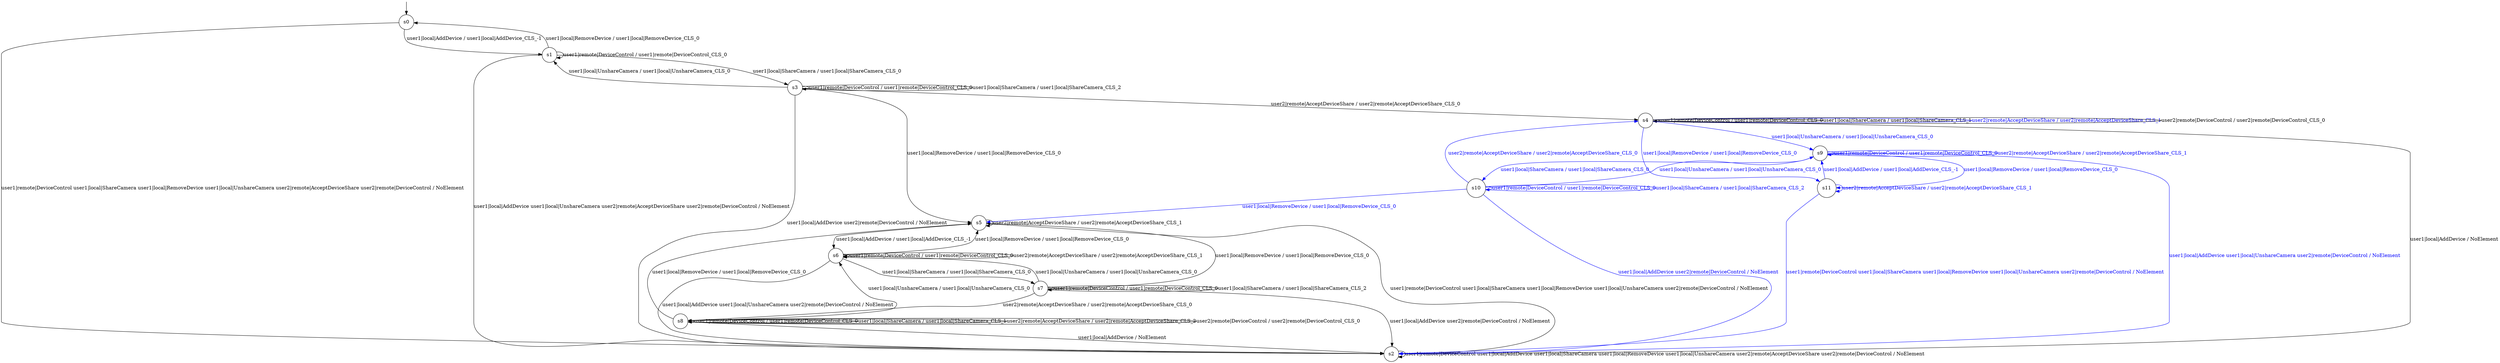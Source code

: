 digraph g {

	s0 [shape="circle" label="s0"];
	s1 [shape="circle" label="s1"];
	s2 [shape="circle" label="s2"];
	s3 [shape="circle" label="s3"];
	s4 [shape="circle" label="s4"];
	s5 [shape="circle" label="s5"];
	s6 [shape="circle" label="s6"];
	s7 [shape="circle" label="s7"];
	s8 [shape="circle" label="s8"];
	s9 [shape="circle" label="s9"];
	s10 [shape="circle" label="s10"];
	s11 [shape="circle" label="s11"];
	s0 -> s2 [label="user1|remote|DeviceControl user1|local|ShareCamera user1|local|RemoveDevice user1|local|UnshareCamera user2|remote|AcceptDeviceShare user2|remote|DeviceControl / NoElement", color="black", fontcolor="black"];
	s0 -> s1 [label="user1|local|AddDevice / user1|local|AddDevice_CLS_-1", color="black", fontcolor="black"];
	s1 -> s1 [label="user1|remote|DeviceControl / user1|remote|DeviceControl_CLS_0", color="black", fontcolor="black"];
	s1 -> s2 [label="user1|local|AddDevice user1|local|UnshareCamera user2|remote|AcceptDeviceShare user2|remote|DeviceControl / NoElement", color="black", fontcolor="black"];
	s1 -> s3 [label="user1|local|ShareCamera / user1|local|ShareCamera_CLS_0", color="black", fontcolor="black"];
	s1 -> s0 [label="user1|local|RemoveDevice / user1|local|RemoveDevice_CLS_0", color="black", fontcolor="black"];
	s2 -> s2 [label="user1|remote|DeviceControl user1|local|AddDevice user1|local|ShareCamera user1|local|RemoveDevice user1|local|UnshareCamera user2|remote|AcceptDeviceShare user2|remote|DeviceControl / NoElement", color="black", fontcolor="black"];
	s3 -> s3 [label="user1|remote|DeviceControl / user1|remote|DeviceControl_CLS_0", color="black", fontcolor="black"];
	s3 -> s3 [label="user1|local|ShareCamera / user1|local|ShareCamera_CLS_2", color="black", fontcolor="black"];
	s3 -> s2 [label="user1|local|AddDevice user2|remote|DeviceControl / NoElement", color="black", fontcolor="black"];
	s3 -> s5 [label="user1|local|RemoveDevice / user1|local|RemoveDevice_CLS_0", color="black", fontcolor="black"];
	s3 -> s1 [label="user1|local|UnshareCamera / user1|local|UnshareCamera_CLS_0", color="black", fontcolor="black"];
	s3 -> s4 [label="user2|remote|AcceptDeviceShare / user2|remote|AcceptDeviceShare_CLS_0", color="black", fontcolor="black"];
	s4 -> s4 [label="user1|remote|DeviceControl / user1|remote|DeviceControl_CLS_0", color="black", fontcolor="black"];
	s4 -> s4 [label="user1|local|ShareCamera / user1|local|ShareCamera_CLS_1", color="black", fontcolor="black"];
	s4 -> s4 [label="user2|remote|AcceptDeviceShare / user2|remote|AcceptDeviceShare_CLS_1", color="blue", fontcolor="blue"];
	s4 -> s4 [label="user2|remote|DeviceControl / user2|remote|DeviceControl_CLS_0", color="black", fontcolor="black"];
	s4 -> s2 [label="user1|local|AddDevice / NoElement", color="black", fontcolor="black"];
	s4 -> s11 [label="user1|local|RemoveDevice / user1|local|RemoveDevice_CLS_0", color="blue", fontcolor="blue"];
	s4 -> s9 [label="user1|local|UnshareCamera / user1|local|UnshareCamera_CLS_0", color="blue", fontcolor="blue"];
	s5 -> s2 [label="user1|remote|DeviceControl user1|local|ShareCamera user1|local|RemoveDevice user1|local|UnshareCamera user2|remote|DeviceControl / NoElement", color="black", fontcolor="black"];
	s5 -> s6 [label="user1|local|AddDevice / user1|local|AddDevice_CLS_-1", color="black", fontcolor="black"];
	s5 -> s5 [label="user2|remote|AcceptDeviceShare / user2|remote|AcceptDeviceShare_CLS_1", color="black", fontcolor="black"];
	s6 -> s6 [label="user1|remote|DeviceControl / user1|remote|DeviceControl_CLS_0", color="black", fontcolor="black"];
	s6 -> s6 [label="user2|remote|AcceptDeviceShare / user2|remote|AcceptDeviceShare_CLS_1", color="black", fontcolor="black"];
	s6 -> s2 [label="user1|local|AddDevice user1|local|UnshareCamera user2|remote|DeviceControl / NoElement", color="black", fontcolor="black"];
	s6 -> s7 [label="user1|local|ShareCamera / user1|local|ShareCamera_CLS_0", color="black", fontcolor="black"];
	s6 -> s5 [label="user1|local|RemoveDevice / user1|local|RemoveDevice_CLS_0", color="black", fontcolor="black"];
	s7 -> s7 [label="user1|remote|DeviceControl / user1|remote|DeviceControl_CLS_0", color="black", fontcolor="black"];
	s7 -> s7 [label="user1|local|ShareCamera / user1|local|ShareCamera_CLS_2", color="black", fontcolor="black"];
	s7 -> s2 [label="user1|local|AddDevice user2|remote|DeviceControl / NoElement", color="black", fontcolor="black"];
	s7 -> s5 [label="user1|local|RemoveDevice / user1|local|RemoveDevice_CLS_0", color="black", fontcolor="black"];
	s7 -> s6 [label="user1|local|UnshareCamera / user1|local|UnshareCamera_CLS_0", color="black", fontcolor="black"];
	s7 -> s8 [label="user2|remote|AcceptDeviceShare / user2|remote|AcceptDeviceShare_CLS_0", color="black", fontcolor="black"];
	s8 -> s8 [label="user1|remote|DeviceControl / user1|remote|DeviceControl_CLS_0", color="black", fontcolor="black"];
	s8 -> s8 [label="user1|local|ShareCamera / user1|local|ShareCamera_CLS_1", color="black", fontcolor="black"];
	s8 -> s8 [label="user2|remote|AcceptDeviceShare / user2|remote|AcceptDeviceShare_CLS_2", color="black", fontcolor="black"];
	s8 -> s8 [label="user2|remote|DeviceControl / user2|remote|DeviceControl_CLS_0", color="black", fontcolor="black"];
	s8 -> s2 [label="user1|local|AddDevice / NoElement", color="black", fontcolor="black"];
	s8 -> s5 [label="user1|local|RemoveDevice / user1|local|RemoveDevice_CLS_0", color="black", fontcolor="black"];
	s8 -> s6 [label="user1|local|UnshareCamera / user1|local|UnshareCamera_CLS_0", color="black", fontcolor="black"];
	s9 -> s9 [label="user1|remote|DeviceControl / user1|remote|DeviceControl_CLS_0", color="blue", fontcolor="blue"];
	s9 -> s9 [label="user2|remote|AcceptDeviceShare / user2|remote|AcceptDeviceShare_CLS_1", color="blue", fontcolor="blue"];
	s9 -> s2 [label="user1|local|AddDevice user1|local|UnshareCamera user2|remote|DeviceControl / NoElement", color="blue", fontcolor="blue"];
	s9 -> s10 [label="user1|local|ShareCamera / user1|local|ShareCamera_CLS_0", color="blue", fontcolor="blue"];
	s9 -> s11 [label="user1|local|RemoveDevice / user1|local|RemoveDevice_CLS_0", color="blue", fontcolor="blue"];
	s10 -> s10 [label="user1|remote|DeviceControl / user1|remote|DeviceControl_CLS_0", color="blue", fontcolor="blue"];
	s10 -> s10 [label="user1|local|ShareCamera / user1|local|ShareCamera_CLS_2", color="blue", fontcolor="blue"];
	s10 -> s2 [label="user1|local|AddDevice user2|remote|DeviceControl / NoElement", color="blue", fontcolor="blue"];
	s10 -> s5 [label="user1|local|RemoveDevice / user1|local|RemoveDevice_CLS_0", color="blue", fontcolor="blue"];
	s10 -> s9 [label="user1|local|UnshareCamera / user1|local|UnshareCamera_CLS_0", color="blue", fontcolor="blue"];
	s10 -> s4 [label="user2|remote|AcceptDeviceShare / user2|remote|AcceptDeviceShare_CLS_0", color="blue", fontcolor="blue"];
	s11 -> s2 [label="user1|remote|DeviceControl user1|local|ShareCamera user1|local|RemoveDevice user1|local|UnshareCamera user2|remote|DeviceControl / NoElement", color="blue", fontcolor="blue"];
	s11 -> s9 [label="user1|local|AddDevice / user1|local|AddDevice_CLS_-1", color="blue", fontcolor="blue"];
	s11 -> s11 [label="user2|remote|AcceptDeviceShare / user2|remote|AcceptDeviceShare_CLS_1", color="blue", fontcolor="blue"];

__start0 [label="" shape="none" width="0" height="0"];
__start0 -> s0;

}
